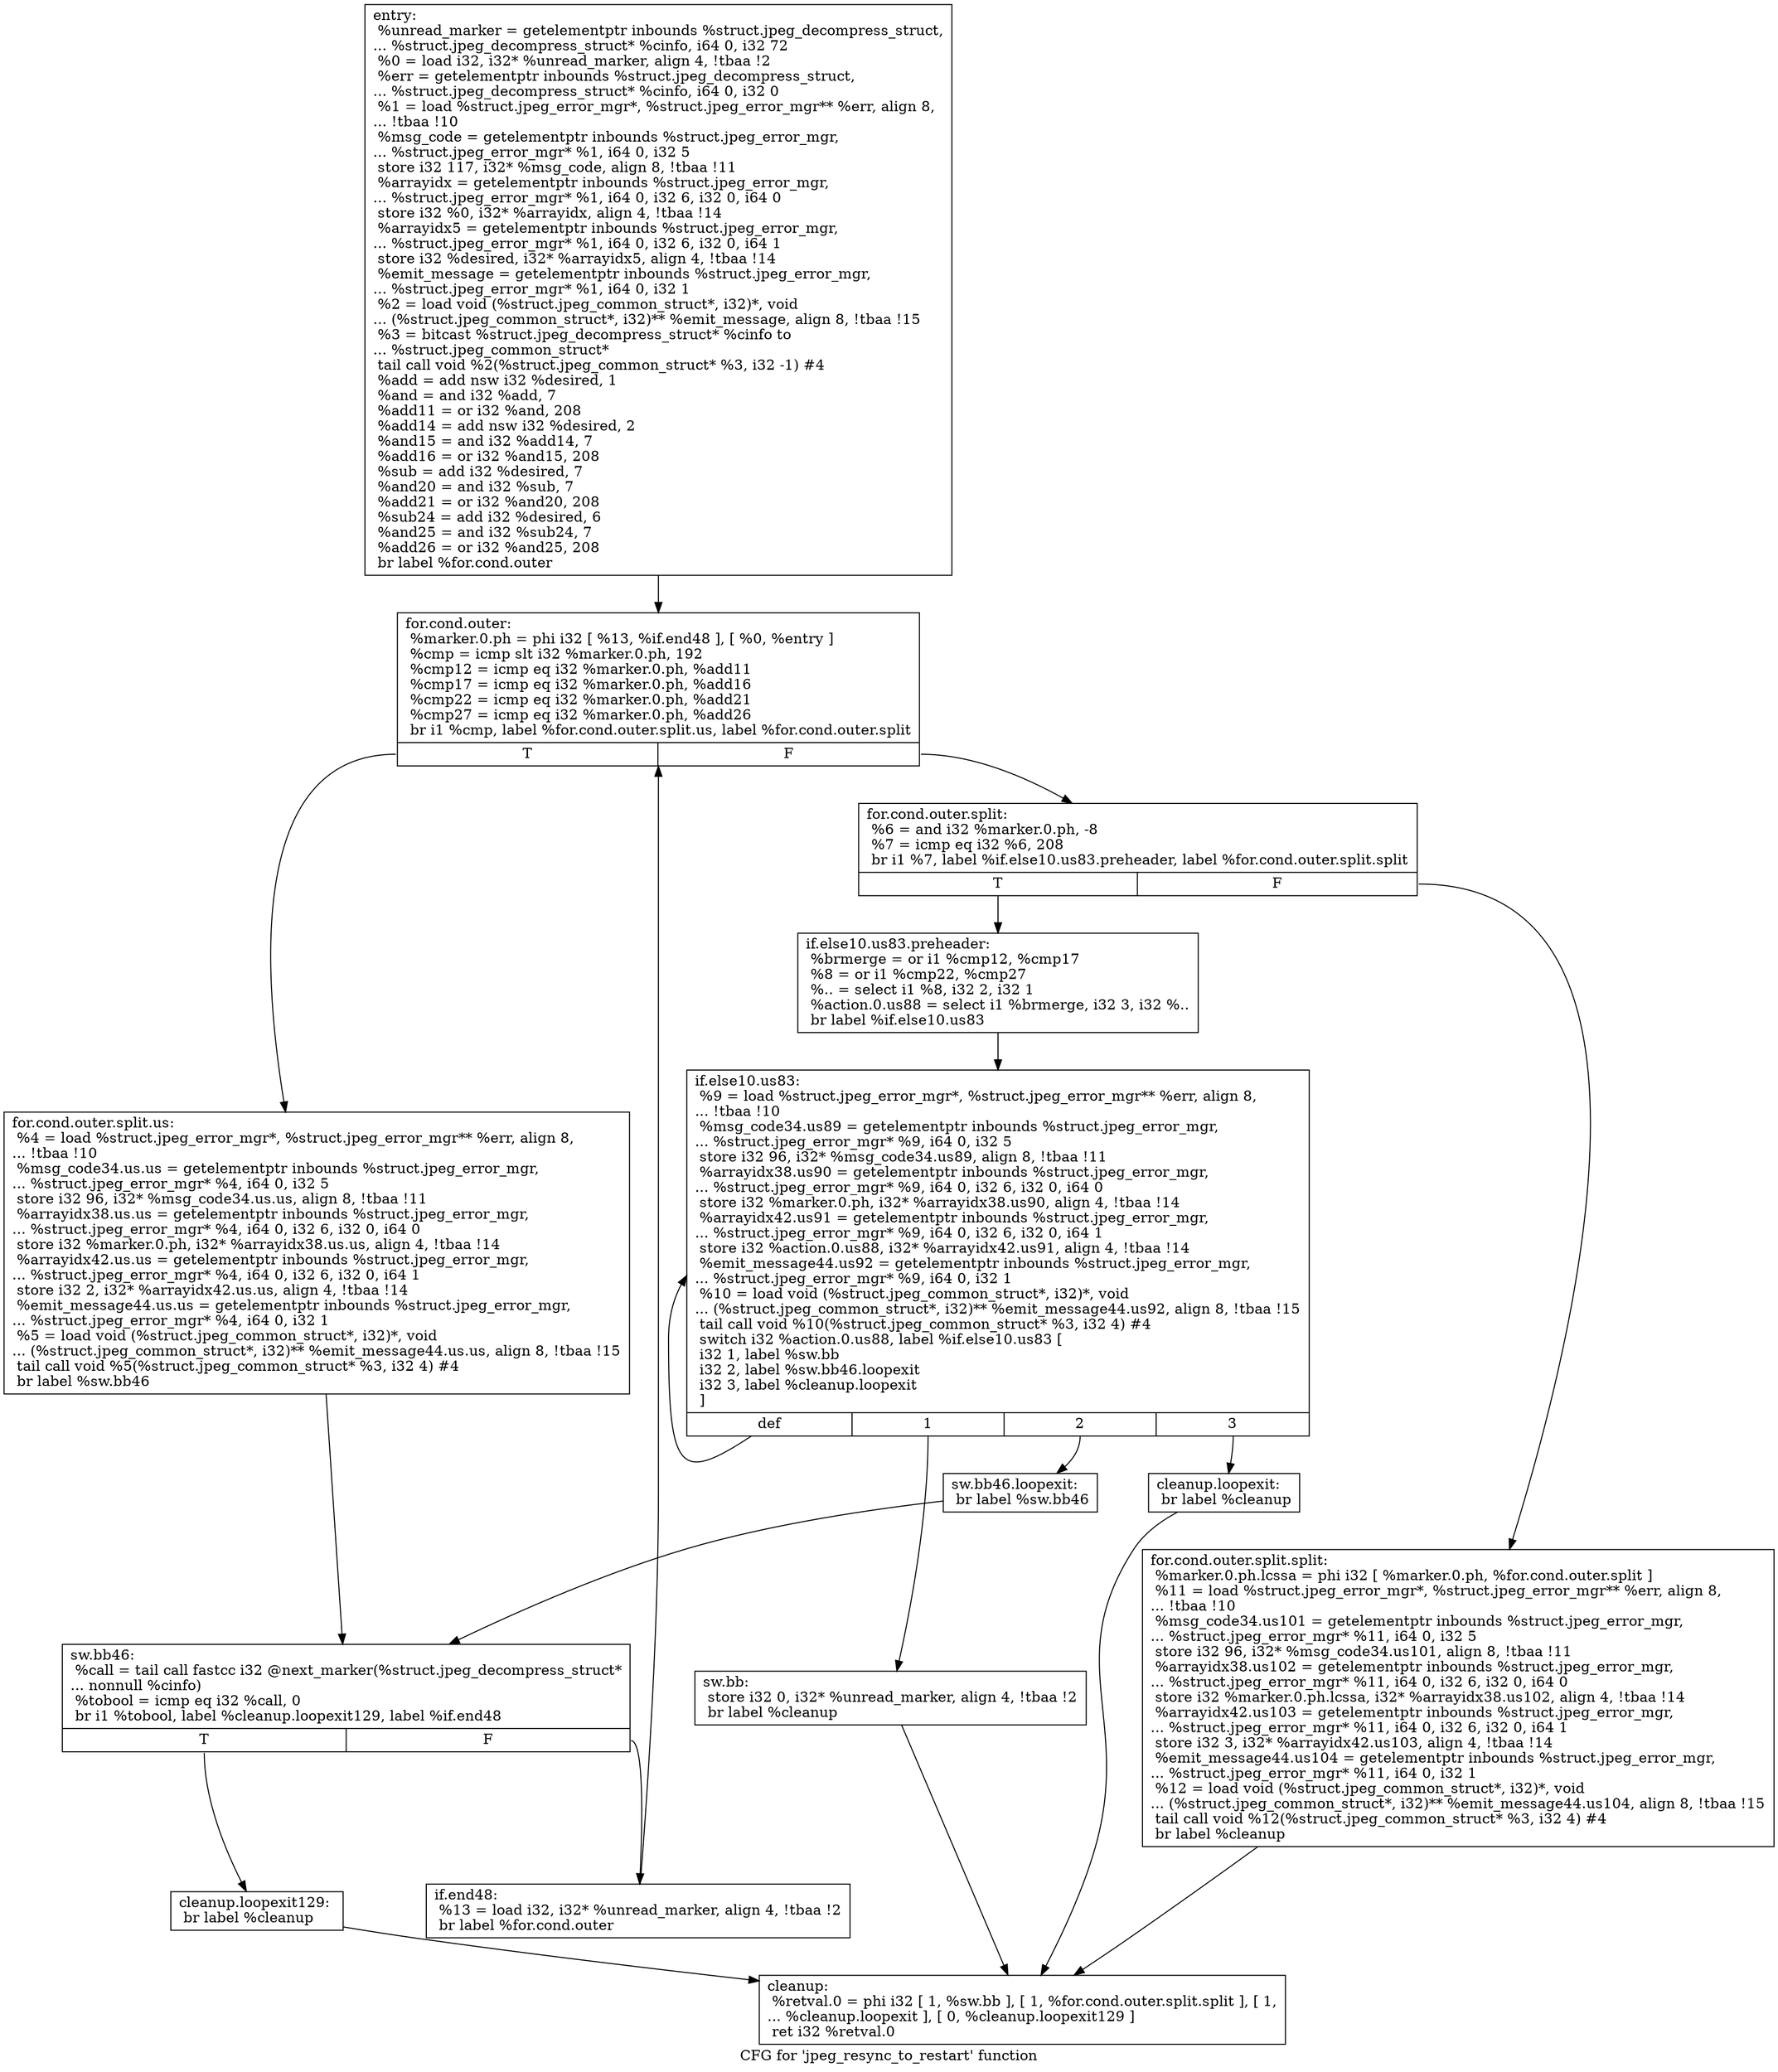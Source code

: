 digraph "CFG for 'jpeg_resync_to_restart' function" {
	label="CFG for 'jpeg_resync_to_restart' function";

	Node0x6908200 [shape=record,label="{entry:\l  %unread_marker = getelementptr inbounds %struct.jpeg_decompress_struct,\l... %struct.jpeg_decompress_struct* %cinfo, i64 0, i32 72\l  %0 = load i32, i32* %unread_marker, align 4, !tbaa !2\l  %err = getelementptr inbounds %struct.jpeg_decompress_struct,\l... %struct.jpeg_decompress_struct* %cinfo, i64 0, i32 0\l  %1 = load %struct.jpeg_error_mgr*, %struct.jpeg_error_mgr** %err, align 8,\l... !tbaa !10\l  %msg_code = getelementptr inbounds %struct.jpeg_error_mgr,\l... %struct.jpeg_error_mgr* %1, i64 0, i32 5\l  store i32 117, i32* %msg_code, align 8, !tbaa !11\l  %arrayidx = getelementptr inbounds %struct.jpeg_error_mgr,\l... %struct.jpeg_error_mgr* %1, i64 0, i32 6, i32 0, i64 0\l  store i32 %0, i32* %arrayidx, align 4, !tbaa !14\l  %arrayidx5 = getelementptr inbounds %struct.jpeg_error_mgr,\l... %struct.jpeg_error_mgr* %1, i64 0, i32 6, i32 0, i64 1\l  store i32 %desired, i32* %arrayidx5, align 4, !tbaa !14\l  %emit_message = getelementptr inbounds %struct.jpeg_error_mgr,\l... %struct.jpeg_error_mgr* %1, i64 0, i32 1\l  %2 = load void (%struct.jpeg_common_struct*, i32)*, void\l... (%struct.jpeg_common_struct*, i32)** %emit_message, align 8, !tbaa !15\l  %3 = bitcast %struct.jpeg_decompress_struct* %cinfo to\l... %struct.jpeg_common_struct*\l  tail call void %2(%struct.jpeg_common_struct* %3, i32 -1) #4\l  %add = add nsw i32 %desired, 1\l  %and = and i32 %add, 7\l  %add11 = or i32 %and, 208\l  %add14 = add nsw i32 %desired, 2\l  %and15 = and i32 %add14, 7\l  %add16 = or i32 %and15, 208\l  %sub = add i32 %desired, 7\l  %and20 = and i32 %sub, 7\l  %add21 = or i32 %and20, 208\l  %sub24 = add i32 %desired, 6\l  %and25 = and i32 %sub24, 7\l  %add26 = or i32 %and25, 208\l  br label %for.cond.outer\l}"];
	Node0x6908200 -> Node0x690dce0;
	Node0x690dce0 [shape=record,label="{for.cond.outer:                                   \l  %marker.0.ph = phi i32 [ %13, %if.end48 ], [ %0, %entry ]\l  %cmp = icmp slt i32 %marker.0.ph, 192\l  %cmp12 = icmp eq i32 %marker.0.ph, %add11\l  %cmp17 = icmp eq i32 %marker.0.ph, %add16\l  %cmp22 = icmp eq i32 %marker.0.ph, %add21\l  %cmp27 = icmp eq i32 %marker.0.ph, %add26\l  br i1 %cmp, label %for.cond.outer.split.us, label %for.cond.outer.split\l|{<s0>T|<s1>F}}"];
	Node0x690dce0:s0 -> Node0x690e530;
	Node0x690dce0:s1 -> Node0x690e610;
	Node0x690e530 [shape=record,label="{for.cond.outer.split.us:                          \l  %4 = load %struct.jpeg_error_mgr*, %struct.jpeg_error_mgr** %err, align 8,\l... !tbaa !10\l  %msg_code34.us.us = getelementptr inbounds %struct.jpeg_error_mgr,\l... %struct.jpeg_error_mgr* %4, i64 0, i32 5\l  store i32 96, i32* %msg_code34.us.us, align 8, !tbaa !11\l  %arrayidx38.us.us = getelementptr inbounds %struct.jpeg_error_mgr,\l... %struct.jpeg_error_mgr* %4, i64 0, i32 6, i32 0, i64 0\l  store i32 %marker.0.ph, i32* %arrayidx38.us.us, align 4, !tbaa !14\l  %arrayidx42.us.us = getelementptr inbounds %struct.jpeg_error_mgr,\l... %struct.jpeg_error_mgr* %4, i64 0, i32 6, i32 0, i64 1\l  store i32 2, i32* %arrayidx42.us.us, align 4, !tbaa !14\l  %emit_message44.us.us = getelementptr inbounds %struct.jpeg_error_mgr,\l... %struct.jpeg_error_mgr* %4, i64 0, i32 1\l  %5 = load void (%struct.jpeg_common_struct*, i32)*, void\l... (%struct.jpeg_common_struct*, i32)** %emit_message44.us.us, align 8, !tbaa !15\l  tail call void %5(%struct.jpeg_common_struct* %3, i32 4) #4\l  br label %sw.bb46\l}"];
	Node0x690e530 -> Node0x6910160;
	Node0x690e610 [shape=record,label="{for.cond.outer.split:                             \l  %6 = and i32 %marker.0.ph, -8\l  %7 = icmp eq i32 %6, 208\l  br i1 %7, label %if.else10.us83.preheader, label %for.cond.outer.split.split\l|{<s0>T|<s1>F}}"];
	Node0x690e610:s0 -> Node0x69103b0;
	Node0x690e610:s1 -> Node0x6910440;
	Node0x69103b0 [shape=record,label="{if.else10.us83.preheader:                         \l  %brmerge = or i1 %cmp12, %cmp17\l  %8 = or i1 %cmp22, %cmp27\l  %.. = select i1 %8, i32 2, i32 1\l  %action.0.us88 = select i1 %brmerge, i32 3, i32 %..\l  br label %if.else10.us83\l}"];
	Node0x69103b0 -> Node0x690edb0;
	Node0x690edb0 [shape=record,label="{if.else10.us83:                                   \l  %9 = load %struct.jpeg_error_mgr*, %struct.jpeg_error_mgr** %err, align 8,\l... !tbaa !10\l  %msg_code34.us89 = getelementptr inbounds %struct.jpeg_error_mgr,\l... %struct.jpeg_error_mgr* %9, i64 0, i32 5\l  store i32 96, i32* %msg_code34.us89, align 8, !tbaa !11\l  %arrayidx38.us90 = getelementptr inbounds %struct.jpeg_error_mgr,\l... %struct.jpeg_error_mgr* %9, i64 0, i32 6, i32 0, i64 0\l  store i32 %marker.0.ph, i32* %arrayidx38.us90, align 4, !tbaa !14\l  %arrayidx42.us91 = getelementptr inbounds %struct.jpeg_error_mgr,\l... %struct.jpeg_error_mgr* %9, i64 0, i32 6, i32 0, i64 1\l  store i32 %action.0.us88, i32* %arrayidx42.us91, align 4, !tbaa !14\l  %emit_message44.us92 = getelementptr inbounds %struct.jpeg_error_mgr,\l... %struct.jpeg_error_mgr* %9, i64 0, i32 1\l  %10 = load void (%struct.jpeg_common_struct*, i32)*, void\l... (%struct.jpeg_common_struct*, i32)** %emit_message44.us92, align 8, !tbaa !15\l  tail call void %10(%struct.jpeg_common_struct* %3, i32 4) #4\l  switch i32 %action.0.us88, label %if.else10.us83 [\l    i32 1, label %sw.bb\l    i32 2, label %sw.bb46.loopexit\l    i32 3, label %cleanup.loopexit\l  ]\l|{<s0>def|<s1>1|<s2>2|<s3>3}}"];
	Node0x690edb0:s0 -> Node0x690edb0;
	Node0x690edb0:s1 -> Node0x690a380;
	Node0x690edb0:s2 -> Node0x690a430;
	Node0x690edb0:s3 -> Node0x690a510;
	Node0x6910440 [shape=record,label="{for.cond.outer.split.split:                       \l  %marker.0.ph.lcssa = phi i32 [ %marker.0.ph, %for.cond.outer.split ]\l  %11 = load %struct.jpeg_error_mgr*, %struct.jpeg_error_mgr** %err, align 8,\l... !tbaa !10\l  %msg_code34.us101 = getelementptr inbounds %struct.jpeg_error_mgr,\l... %struct.jpeg_error_mgr* %11, i64 0, i32 5\l  store i32 96, i32* %msg_code34.us101, align 8, !tbaa !11\l  %arrayidx38.us102 = getelementptr inbounds %struct.jpeg_error_mgr,\l... %struct.jpeg_error_mgr* %11, i64 0, i32 6, i32 0, i64 0\l  store i32 %marker.0.ph.lcssa, i32* %arrayidx38.us102, align 4, !tbaa !14\l  %arrayidx42.us103 = getelementptr inbounds %struct.jpeg_error_mgr,\l... %struct.jpeg_error_mgr* %11, i64 0, i32 6, i32 0, i64 1\l  store i32 3, i32* %arrayidx42.us103, align 4, !tbaa !14\l  %emit_message44.us104 = getelementptr inbounds %struct.jpeg_error_mgr,\l... %struct.jpeg_error_mgr* %11, i64 0, i32 1\l  %12 = load void (%struct.jpeg_common_struct*, i32)*, void\l... (%struct.jpeg_common_struct*, i32)** %emit_message44.us104, align 8, !tbaa !15\l  tail call void %12(%struct.jpeg_common_struct* %3, i32 4) #4\l  br label %cleanup\l}"];
	Node0x6910440 -> Node0x69122b0;
	Node0x690a380 [shape=record,label="{sw.bb:                                            \l  store i32 0, i32* %unread_marker, align 4, !tbaa !2\l  br label %cleanup\l}"];
	Node0x690a380 -> Node0x69122b0;
	Node0x690a430 [shape=record,label="{sw.bb46.loopexit:                                 \l  br label %sw.bb46\l}"];
	Node0x690a430 -> Node0x6910160;
	Node0x6910160 [shape=record,label="{sw.bb46:                                          \l  %call = tail call fastcc i32 @next_marker(%struct.jpeg_decompress_struct*\l... nonnull %cinfo)\l  %tobool = icmp eq i32 %call, 0\l  br i1 %tobool, label %cleanup.loopexit129, label %if.end48\l|{<s0>T|<s1>F}}"];
	Node0x6910160:s0 -> Node0x6912ce0;
	Node0x6910160:s1 -> Node0x690dea0;
	Node0x690dea0 [shape=record,label="{if.end48:                                         \l  %13 = load i32, i32* %unread_marker, align 4, !tbaa !2\l  br label %for.cond.outer\l}"];
	Node0x690dea0 -> Node0x690dce0;
	Node0x690a510 [shape=record,label="{cleanup.loopexit:                                 \l  br label %cleanup\l}"];
	Node0x690a510 -> Node0x69122b0;
	Node0x6912ce0 [shape=record,label="{cleanup.loopexit129:                              \l  br label %cleanup\l}"];
	Node0x6912ce0 -> Node0x69122b0;
	Node0x69122b0 [shape=record,label="{cleanup:                                          \l  %retval.0 = phi i32 [ 1, %sw.bb ], [ 1, %for.cond.outer.split.split ], [ 1,\l... %cleanup.loopexit ], [ 0, %cleanup.loopexit129 ]\l  ret i32 %retval.0\l}"];
}
